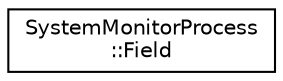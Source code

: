 digraph "Graphical Class Hierarchy"
{
 // LATEX_PDF_SIZE
  edge [fontname="Helvetica",fontsize="10",labelfontname="Helvetica",labelfontsize="10"];
  node [fontname="Helvetica",fontsize="10",shape=record];
  rankdir="LR";
  Node0 [label="SystemMonitorProcess\l::Field",height=0.2,width=0.4,color="black", fillcolor="white", style="filled",URL="$structSystemMonitorProcess_1_1Field.html",tooltip=" "];
}
